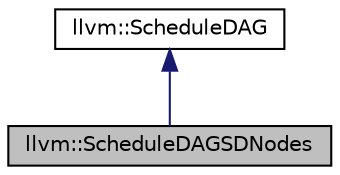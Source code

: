 digraph "llvm::ScheduleDAGSDNodes"
{
 // LATEX_PDF_SIZE
  bgcolor="transparent";
  edge [fontname="Helvetica",fontsize="10",labelfontname="Helvetica",labelfontsize="10"];
  node [fontname="Helvetica",fontsize="10",shape=record];
  Node1 [label="llvm::ScheduleDAGSDNodes",height=0.2,width=0.4,color="black", fillcolor="grey75", style="filled", fontcolor="black",tooltip="ScheduleDAGSDNodes - A ScheduleDAG for scheduling SDNode-based DAGs."];
  Node2 -> Node1 [dir="back",color="midnightblue",fontsize="10",style="solid",fontname="Helvetica"];
  Node2 [label="llvm::ScheduleDAG",height=0.2,width=0.4,color="black",URL="$classllvm_1_1ScheduleDAG.html",tooltip=" "];
}
